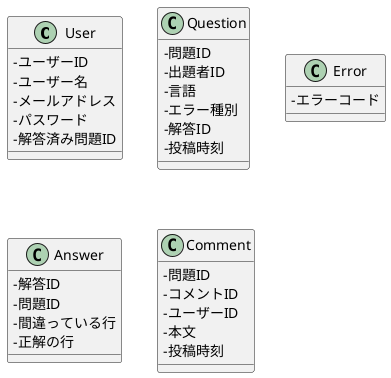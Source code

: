 @startuml .
skinparam ClassAttributeIconSize 0

class User {
    - ユーザーID
    - ユーザー名
    - メールアドレス
    - パスワード
    - 解答済み問題ID
}

class Question {
    - 問題ID
    '開発者から出題する問題は、存在しないIDに
    - 出題者ID
    - 言語
    - エラー種別
    - 解答ID
    - 投稿時刻
}

class Error {
    - エラーコード
}

class Answer {
    - 解答ID
    - 問題ID
    - 間違っている行
    - 正解の行
}

class Comment {
    - 問題ID
    - コメントID
    - ユーザーID
    - 本文
    - 投稿時刻
}

@enduml